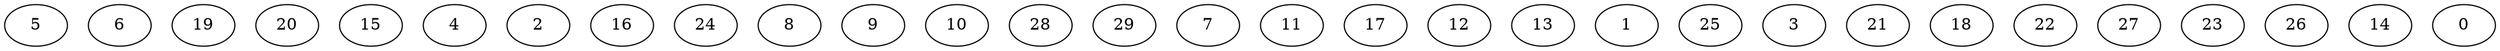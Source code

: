 digraph G {
"5";
"6";
"19";
"20";
"15";
"4";
"2";
"16";
"24";
"8";
"9";
"10";
"28";
"29";
"7";
"11";
"17";
"12";
"13";
"1";
"25";
"3";
"21";
"18";
"22";
"27";
"23";
"26";
"14";
"0";
}
